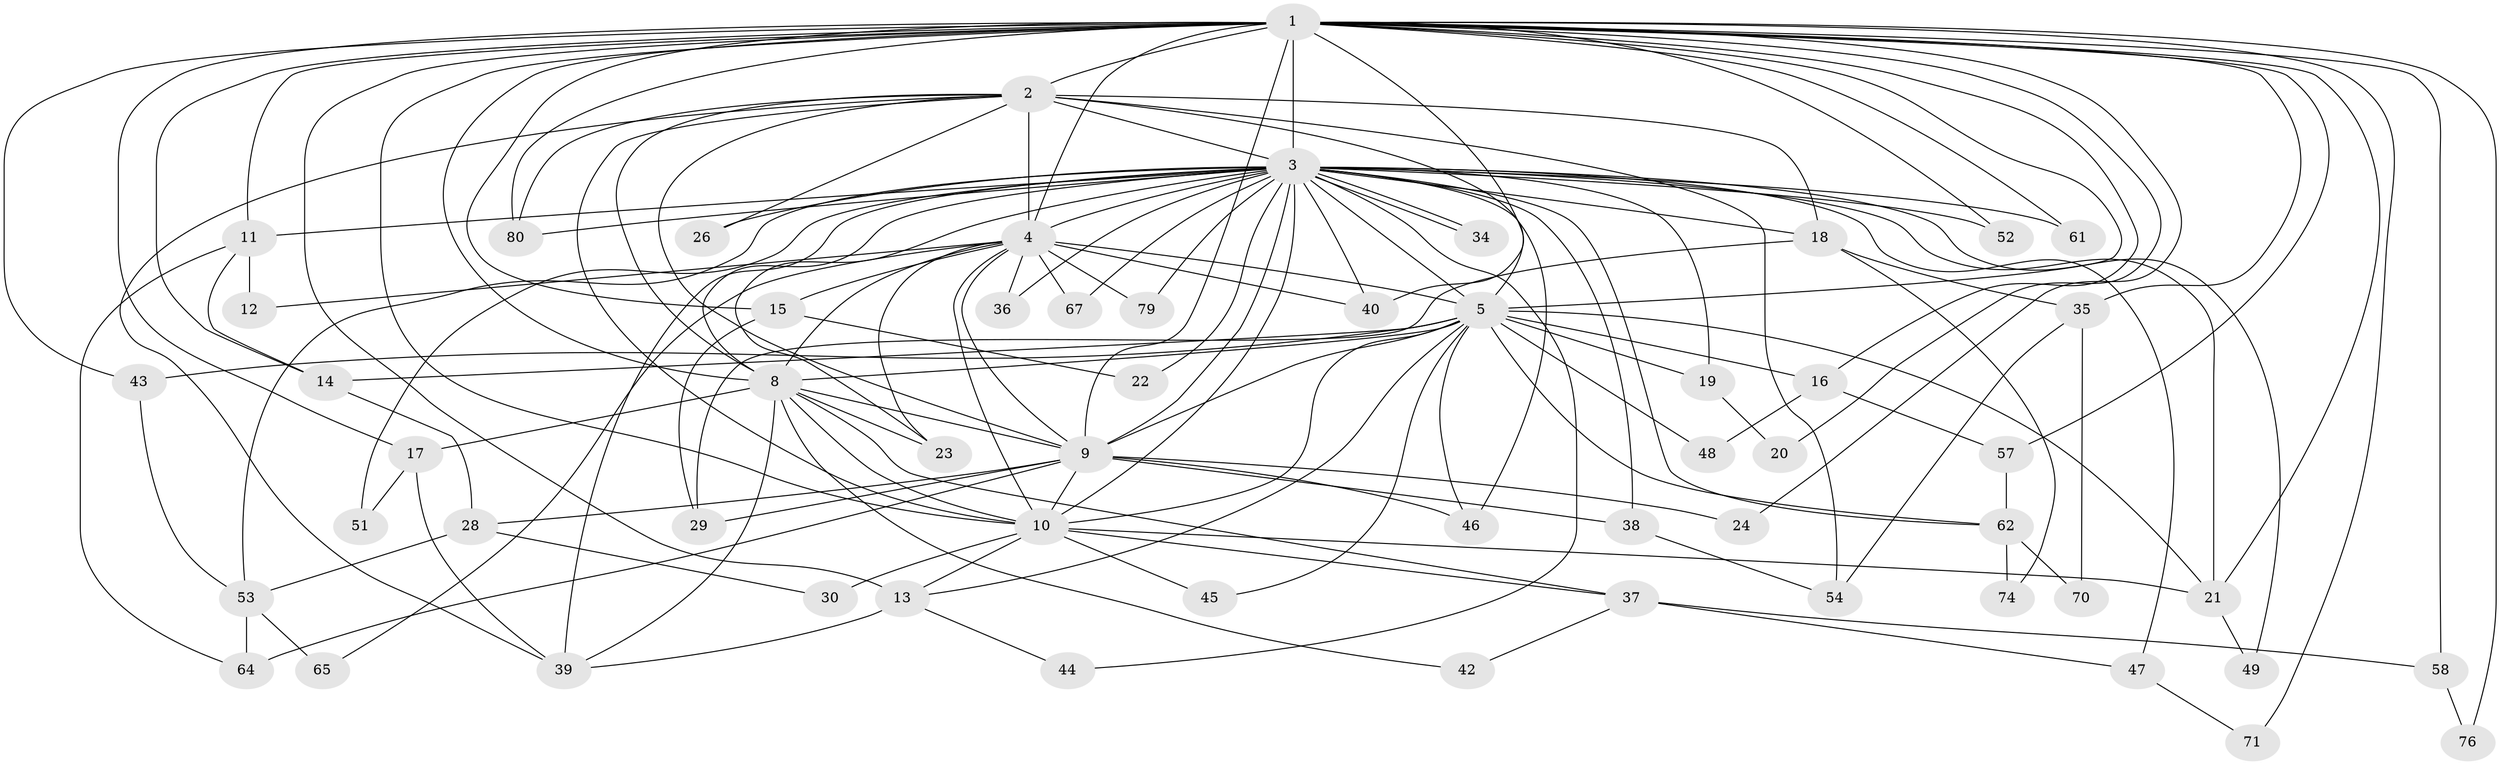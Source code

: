// original degree distribution, {24: 0.012345679012345678, 15: 0.024691358024691357, 37: 0.012345679012345678, 18: 0.012345679012345678, 14: 0.06172839506172839, 5: 0.09876543209876543, 2: 0.5061728395061729, 4: 0.08641975308641975, 3: 0.18518518518518517}
// Generated by graph-tools (version 1.1) at 2025/41/03/06/25 10:41:44]
// undirected, 58 vertices, 144 edges
graph export_dot {
graph [start="1"]
  node [color=gray90,style=filled];
  1 [super="+6"];
  2 [super="+33"];
  3 [super="+50"];
  4 [super="+31"];
  5 [super="+7"];
  8 [super="+41"];
  9 [super="+32"];
  10 [super="+69"];
  11 [super="+77"];
  12;
  13 [super="+68"];
  14 [super="+25"];
  15;
  16;
  17 [super="+73"];
  18 [super="+55"];
  19;
  20;
  21 [super="+75"];
  22;
  23 [super="+27"];
  24;
  26;
  28;
  29 [super="+66"];
  30;
  34;
  35 [super="+60"];
  36;
  37;
  38 [super="+59"];
  39 [super="+56"];
  40;
  42;
  43;
  44;
  45;
  46 [super="+78"];
  47;
  48;
  49;
  51;
  52;
  53 [super="+72"];
  54;
  57;
  58;
  61;
  62 [super="+63"];
  64;
  65;
  67;
  70;
  71;
  74;
  76;
  79;
  80 [super="+81"];
  1 -- 2 [weight=3];
  1 -- 3 [weight=2];
  1 -- 4 [weight=2];
  1 -- 5 [weight=4];
  1 -- 8 [weight=2];
  1 -- 9 [weight=2];
  1 -- 10 [weight=2];
  1 -- 11;
  1 -- 14;
  1 -- 15;
  1 -- 16;
  1 -- 17;
  1 -- 21;
  1 -- 24;
  1 -- 35 [weight=2];
  1 -- 43;
  1 -- 52;
  1 -- 58;
  1 -- 61;
  1 -- 71;
  1 -- 40;
  1 -- 76;
  1 -- 13;
  1 -- 20;
  1 -- 57;
  1 -- 80;
  2 -- 3;
  2 -- 4;
  2 -- 5 [weight=2];
  2 -- 8;
  2 -- 9;
  2 -- 10;
  2 -- 18;
  2 -- 26;
  2 -- 54;
  2 -- 80;
  2 -- 39;
  3 -- 4 [weight=2];
  3 -- 5 [weight=2];
  3 -- 8;
  3 -- 9 [weight=2];
  3 -- 10;
  3 -- 11;
  3 -- 18 [weight=2];
  3 -- 19;
  3 -- 22;
  3 -- 23;
  3 -- 26;
  3 -- 34;
  3 -- 34;
  3 -- 36;
  3 -- 38;
  3 -- 39;
  3 -- 44;
  3 -- 47;
  3 -- 49;
  3 -- 51;
  3 -- 52;
  3 -- 61;
  3 -- 62;
  3 -- 67;
  3 -- 79;
  3 -- 80;
  3 -- 40;
  3 -- 53;
  3 -- 21;
  3 -- 46;
  4 -- 5 [weight=2];
  4 -- 8;
  4 -- 9;
  4 -- 10;
  4 -- 12;
  4 -- 15;
  4 -- 36;
  4 -- 40;
  4 -- 65;
  4 -- 67;
  4 -- 79;
  4 -- 23;
  5 -- 8 [weight=2];
  5 -- 9 [weight=2];
  5 -- 10 [weight=2];
  5 -- 13;
  5 -- 14;
  5 -- 16;
  5 -- 19;
  5 -- 21;
  5 -- 43;
  5 -- 45;
  5 -- 46;
  5 -- 48;
  5 -- 62;
  8 -- 9;
  8 -- 10;
  8 -- 17;
  8 -- 23;
  8 -- 37;
  8 -- 42;
  8 -- 39;
  9 -- 10;
  9 -- 24;
  9 -- 28;
  9 -- 38;
  9 -- 46;
  9 -- 64;
  9 -- 29;
  10 -- 30;
  10 -- 37;
  10 -- 45;
  10 -- 21;
  10 -- 13;
  11 -- 12;
  11 -- 64;
  11 -- 14;
  13 -- 39;
  13 -- 44;
  14 -- 28;
  15 -- 22;
  15 -- 29;
  16 -- 48;
  16 -- 57;
  17 -- 51;
  17 -- 39;
  18 -- 29;
  18 -- 74;
  18 -- 35;
  19 -- 20;
  21 -- 49;
  28 -- 30;
  28 -- 53;
  35 -- 54;
  35 -- 70;
  37 -- 42;
  37 -- 47;
  37 -- 58;
  38 -- 54;
  43 -- 53;
  47 -- 71;
  53 -- 64;
  53 -- 65;
  57 -- 62;
  58 -- 76;
  62 -- 70;
  62 -- 74;
}
